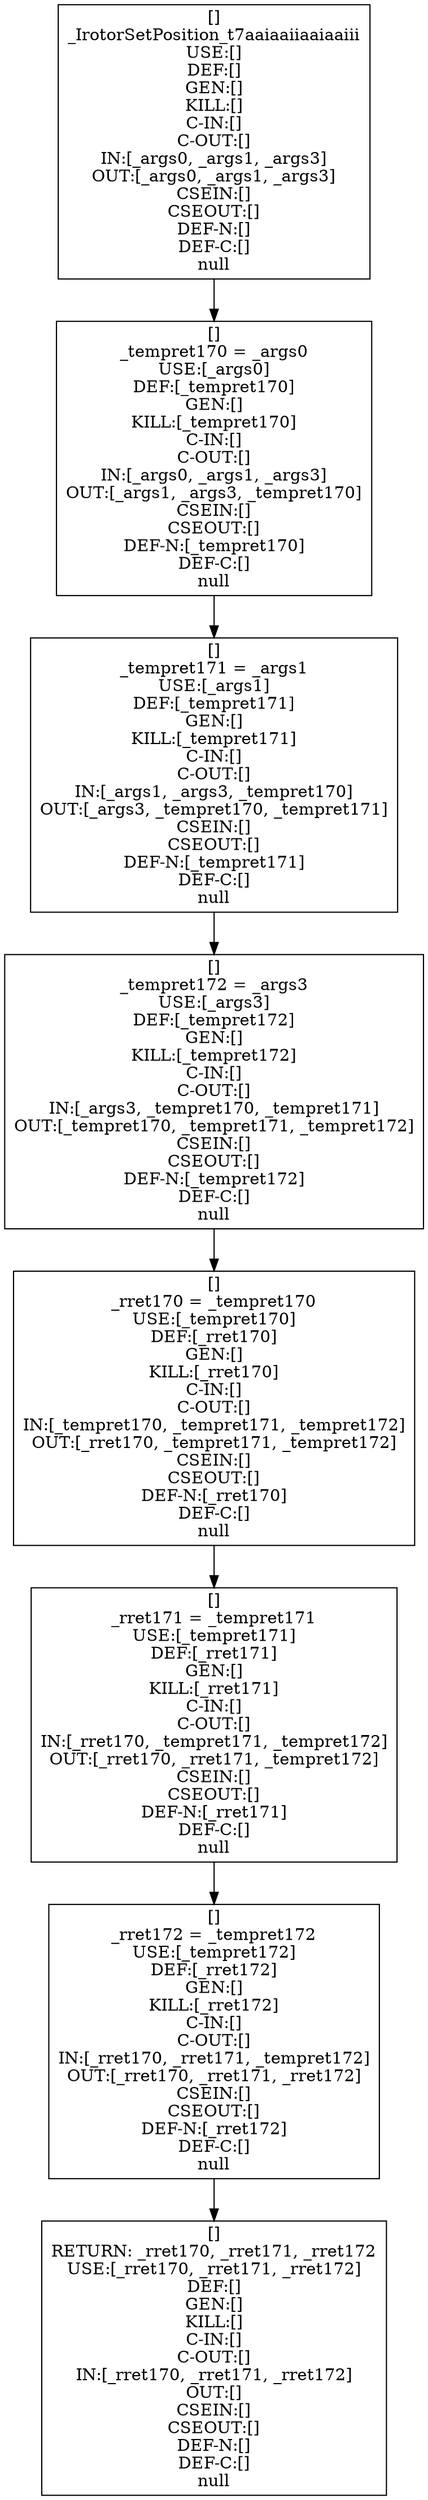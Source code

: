 digraph test {
a8116722 [label="[]\n_IrotorSetPosition_t7aaiaaiiaaiaaiii\nUSE:[]\nDEF:[]\nGEN:[]\nKILL:[]\nC-IN:[]\nC-OUT:[]\nIN:[_args0, _args1, _args3]\nOUT:[_args0, _args1, _args3]\nCSEIN:[]\nCSEOUT:[]\nDEF-N:[]\nDEF-C:[]\nnull" shape=box];
a8116722->a18992192
a18992192 [label="[]\n_tempret170 = _args0\nUSE:[_args0]\nDEF:[_tempret170]\nGEN:[]\nKILL:[_tempret170]\nC-IN:[]\nC-OUT:[]\nIN:[_args0, _args1, _args3]\nOUT:[_args1, _args3, _tempret170]\nCSEIN:[]\nCSEOUT:[]\nDEF-N:[_tempret170]\nDEF-C:[]\nnull" shape=box];
a18992192->a32019423
a32019423 [label="[]\n_tempret171 = _args1\nUSE:[_args1]\nDEF:[_tempret171]\nGEN:[]\nKILL:[_tempret171]\nC-IN:[]\nC-OUT:[]\nIN:[_args1, _args3, _tempret170]\nOUT:[_args3, _tempret170, _tempret171]\nCSEIN:[]\nCSEOUT:[]\nDEF-N:[_tempret171]\nDEF-C:[]\nnull" shape=box];
a32019423->a4469286
a4469286 [label="[]\n_tempret172 = _args3\nUSE:[_args3]\nDEF:[_tempret172]\nGEN:[]\nKILL:[_tempret172]\nC-IN:[]\nC-OUT:[]\nIN:[_args3, _tempret170, _tempret171]\nOUT:[_tempret170, _tempret171, _tempret172]\nCSEIN:[]\nCSEOUT:[]\nDEF-N:[_tempret172]\nDEF-C:[]\nnull" shape=box];
a4469286->a20471808
a20471808 [label="[]\n_rret170 = _tempret170\nUSE:[_tempret170]\nDEF:[_rret170]\nGEN:[]\nKILL:[_rret170]\nC-IN:[]\nC-OUT:[]\nIN:[_tempret170, _tempret171, _tempret172]\nOUT:[_rret170, _tempret171, _tempret172]\nCSEIN:[]\nCSEOUT:[]\nDEF-N:[_rret170]\nDEF-C:[]\nnull" shape=box];
a20471808->a2544881
a2544881 [label="[]\n_rret171 = _tempret171\nUSE:[_tempret171]\nDEF:[_rret171]\nGEN:[]\nKILL:[_rret171]\nC-IN:[]\nC-OUT:[]\nIN:[_rret170, _tempret171, _tempret172]\nOUT:[_rret170, _rret171, _tempret172]\nCSEIN:[]\nCSEOUT:[]\nDEF-N:[_rret171]\nDEF-C:[]\nnull" shape=box];
a2544881->a23473608
a23473608 [label="[]\n_rret172 = _tempret172\nUSE:[_tempret172]\nDEF:[_rret172]\nGEN:[]\nKILL:[_rret172]\nC-IN:[]\nC-OUT:[]\nIN:[_rret170, _rret171, _tempret172]\nOUT:[_rret170, _rret171, _rret172]\nCSEIN:[]\nCSEOUT:[]\nDEF-N:[_rret172]\nDEF-C:[]\nnull" shape=box];
a23473608->a21480956
a21480956 [label="[]\nRETURN: _rret170, _rret171, _rret172\nUSE:[_rret170, _rret171, _rret172]\nDEF:[]\nGEN:[]\nKILL:[]\nC-IN:[]\nC-OUT:[]\nIN:[_rret170, _rret171, _rret172]\nOUT:[]\nCSEIN:[]\nCSEOUT:[]\nDEF-N:[]\nDEF-C:[]\nnull" shape=box];
}
